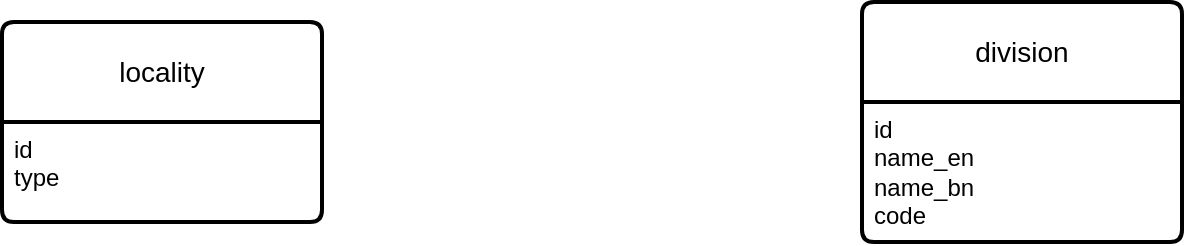 <mxfile version="22.1.4" type="github">
  <diagram name="Page-1" id="GbvmX2W3_fp6A4GdTiTi">
    <mxGraphModel dx="879" dy="517" grid="1" gridSize="10" guides="1" tooltips="1" connect="1" arrows="1" fold="1" page="1" pageScale="1" pageWidth="850" pageHeight="1100" math="0" shadow="0">
      <root>
        <mxCell id="0" />
        <mxCell id="1" parent="0" />
        <mxCell id="qePx39fj39yrh8PGx-ls-29" value="locality" style="swimlane;childLayout=stackLayout;horizontal=1;startSize=50;horizontalStack=0;rounded=1;fontSize=14;fontStyle=0;strokeWidth=2;resizeParent=0;resizeLast=1;shadow=0;dashed=0;align=center;arcSize=4;whiteSpace=wrap;html=1;" vertex="1" parent="1">
          <mxGeometry x="80" y="70" width="160" height="100" as="geometry" />
        </mxCell>
        <mxCell id="qePx39fj39yrh8PGx-ls-30" value="id&lt;br&gt;type" style="align=left;strokeColor=none;fillColor=none;spacingLeft=4;fontSize=12;verticalAlign=top;resizable=0;rotatable=0;part=1;html=1;" vertex="1" parent="qePx39fj39yrh8PGx-ls-29">
          <mxGeometry y="50" width="160" height="50" as="geometry" />
        </mxCell>
        <mxCell id="qePx39fj39yrh8PGx-ls-31" value="division" style="swimlane;childLayout=stackLayout;horizontal=1;startSize=50;horizontalStack=0;rounded=1;fontSize=14;fontStyle=0;strokeWidth=2;resizeParent=0;resizeLast=1;shadow=0;dashed=0;align=center;arcSize=4;whiteSpace=wrap;html=1;" vertex="1" parent="1">
          <mxGeometry x="510" y="60" width="160" height="120" as="geometry" />
        </mxCell>
        <mxCell id="qePx39fj39yrh8PGx-ls-32" value="id&lt;br&gt;name_en&lt;br&gt;name_bn&lt;br&gt;code" style="align=left;strokeColor=none;fillColor=none;spacingLeft=4;fontSize=12;verticalAlign=top;resizable=0;rotatable=0;part=1;html=1;" vertex="1" parent="qePx39fj39yrh8PGx-ls-31">
          <mxGeometry y="50" width="160" height="70" as="geometry" />
        </mxCell>
      </root>
    </mxGraphModel>
  </diagram>
</mxfile>

